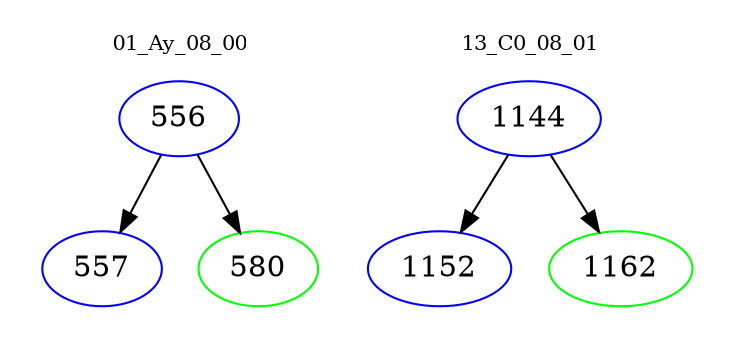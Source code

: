 digraph{
subgraph cluster_0 {
color = white
label = "01_Ay_08_00";
fontsize=10;
T0_556 [label="556", color="blue"]
T0_556 -> T0_557 [color="black"]
T0_557 [label="557", color="blue"]
T0_556 -> T0_580 [color="black"]
T0_580 [label="580", color="green"]
}
subgraph cluster_1 {
color = white
label = "13_C0_08_01";
fontsize=10;
T1_1144 [label="1144", color="blue"]
T1_1144 -> T1_1152 [color="black"]
T1_1152 [label="1152", color="blue"]
T1_1144 -> T1_1162 [color="black"]
T1_1162 [label="1162", color="green"]
}
}
